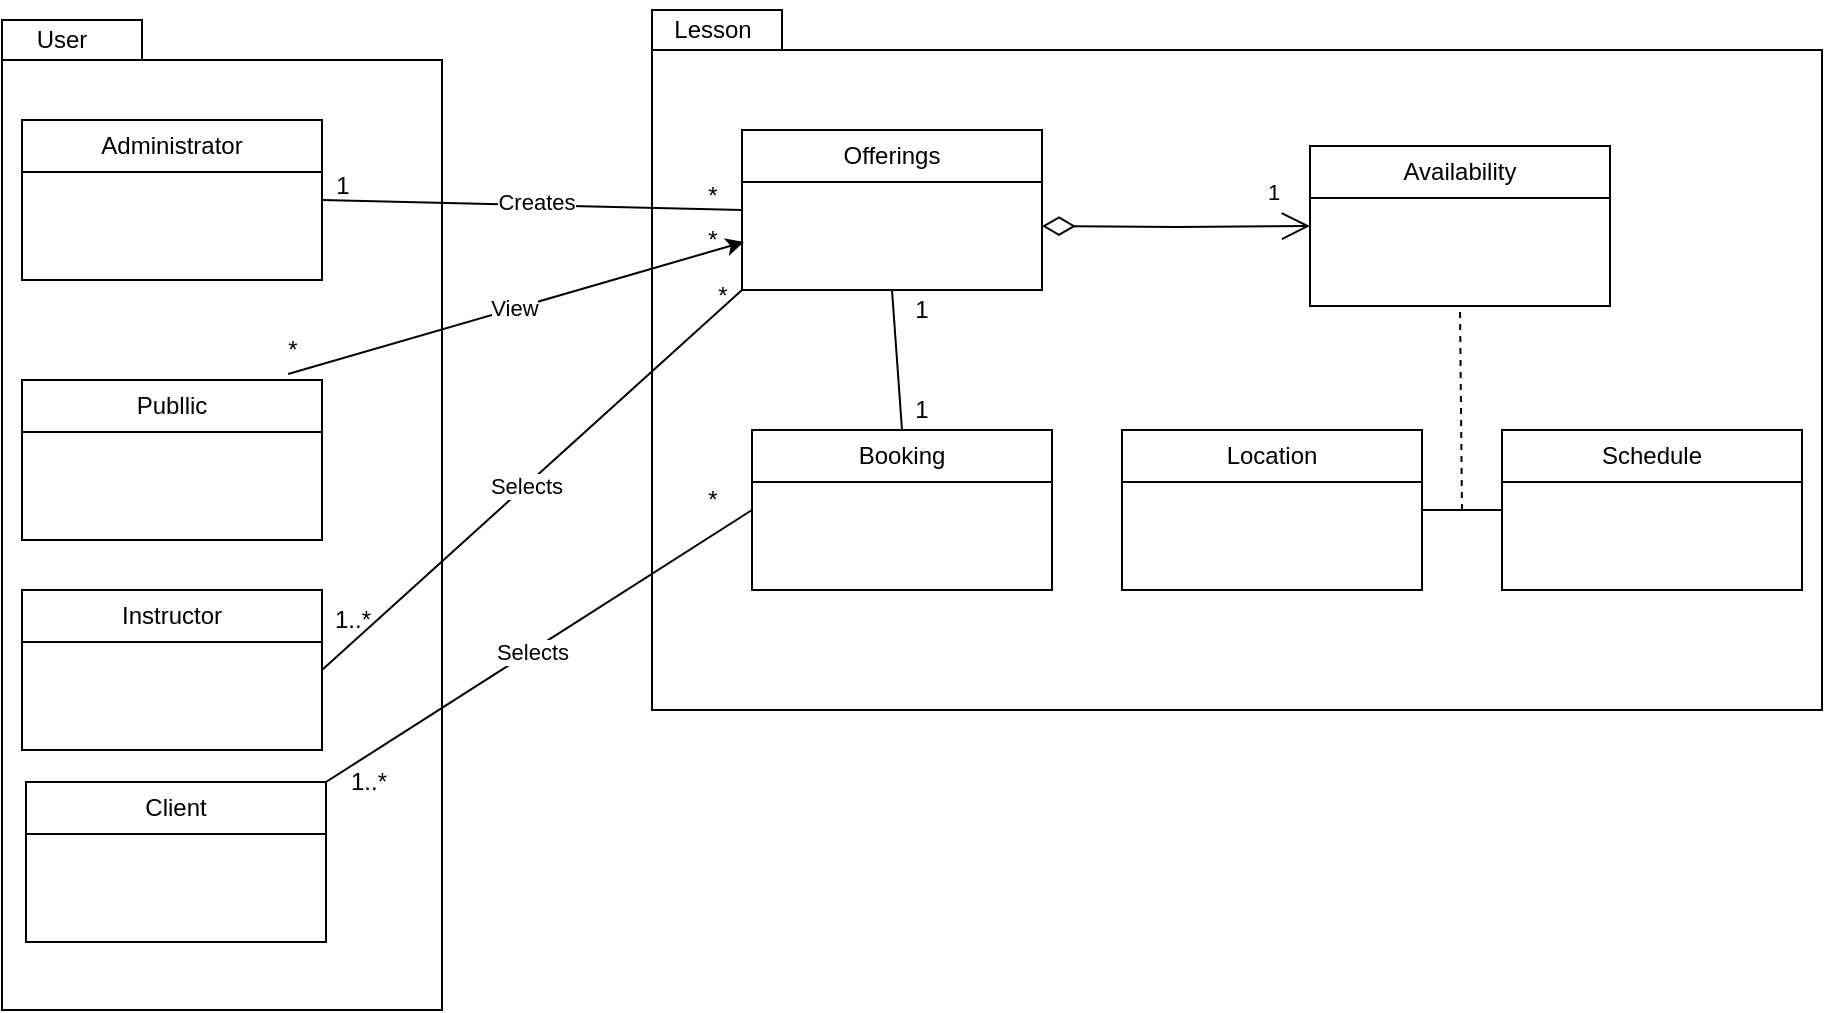 <mxfile version="24.7.17">
  <diagram name="Page-1" id="aZ8WxLwgLU9RSPt2t5Ea">
    <mxGraphModel dx="794" dy="519" grid="1" gridSize="10" guides="1" tooltips="1" connect="1" arrows="1" fold="1" page="1" pageScale="1" pageWidth="850" pageHeight="1100" math="0" shadow="0">
      <root>
        <mxCell id="0" />
        <mxCell id="1" parent="0" />
        <mxCell id="5j9k3lIkdMJ-crvnFNKY-48" value="" style="shape=folder;fontStyle=1;spacingTop=10;tabWidth=65;tabHeight=20;tabPosition=left;html=1;whiteSpace=wrap;" parent="1" vertex="1">
          <mxGeometry x="375" y="340" width="585" height="350" as="geometry" />
        </mxCell>
        <mxCell id="5j9k3lIkdMJ-crvnFNKY-43" value="" style="shape=folder;fontStyle=1;spacingTop=10;tabWidth=70;tabHeight=20;tabPosition=left;html=1;whiteSpace=wrap;" parent="1" vertex="1">
          <mxGeometry x="50" y="345" width="220" height="495" as="geometry" />
        </mxCell>
        <mxCell id="5j9k3lIkdMJ-crvnFNKY-1" value="Administrator" style="swimlane;fontStyle=0;childLayout=stackLayout;horizontal=1;startSize=26;fillColor=none;horizontalStack=0;resizeParent=1;resizeParentMax=0;resizeLast=0;collapsible=1;marginBottom=0;whiteSpace=wrap;html=1;" parent="1" vertex="1">
          <mxGeometry x="60" y="395" width="150" height="80" as="geometry" />
        </mxCell>
        <mxCell id="5j9k3lIkdMJ-crvnFNKY-9" value="Instructor" style="swimlane;fontStyle=0;childLayout=stackLayout;horizontal=1;startSize=26;fillColor=none;horizontalStack=0;resizeParent=1;resizeParentMax=0;resizeLast=0;collapsible=1;marginBottom=0;whiteSpace=wrap;html=1;" parent="1" vertex="1">
          <mxGeometry x="60" y="630" width="150" height="80" as="geometry" />
        </mxCell>
        <mxCell id="5j9k3lIkdMJ-crvnFNKY-14" value="Offerings" style="swimlane;fontStyle=0;childLayout=stackLayout;horizontal=1;startSize=26;fillColor=none;horizontalStack=0;resizeParent=1;resizeParentMax=0;resizeLast=0;collapsible=1;marginBottom=0;whiteSpace=wrap;html=1;" parent="1" vertex="1">
          <mxGeometry x="420" y="400" width="150" height="80" as="geometry" />
        </mxCell>
        <mxCell id="5j9k3lIkdMJ-crvnFNKY-15" value="Availability" style="swimlane;fontStyle=0;childLayout=stackLayout;horizontal=1;startSize=26;fillColor=none;horizontalStack=0;resizeParent=1;resizeParentMax=0;resizeLast=0;collapsible=1;marginBottom=0;whiteSpace=wrap;html=1;" parent="1" vertex="1">
          <mxGeometry x="704" y="408" width="150" height="80" as="geometry" />
        </mxCell>
        <mxCell id="5j9k3lIkdMJ-crvnFNKY-16" value="Location" style="swimlane;fontStyle=0;childLayout=stackLayout;horizontal=1;startSize=26;fillColor=none;horizontalStack=0;resizeParent=1;resizeParentMax=0;resizeLast=0;collapsible=1;marginBottom=0;whiteSpace=wrap;html=1;" parent="1" vertex="1">
          <mxGeometry x="610" y="550" width="150" height="80" as="geometry" />
        </mxCell>
        <mxCell id="5j9k3lIkdMJ-crvnFNKY-19" value="" style="endArrow=none;html=1;rounded=0;exitX=1;exitY=0.5;exitDx=0;exitDy=0;entryX=0;entryY=0.5;entryDx=0;entryDy=0;" parent="1" source="5j9k3lIkdMJ-crvnFNKY-1" target="5j9k3lIkdMJ-crvnFNKY-14" edge="1">
          <mxGeometry width="50" height="50" relative="1" as="geometry">
            <mxPoint x="400" y="580" as="sourcePoint" />
            <mxPoint x="450" y="530" as="targetPoint" />
          </mxGeometry>
        </mxCell>
        <mxCell id="5j9k3lIkdMJ-crvnFNKY-20" value="Creates" style="edgeLabel;html=1;align=center;verticalAlign=middle;resizable=0;points=[];" parent="5j9k3lIkdMJ-crvnFNKY-19" vertex="1" connectable="0">
          <mxGeometry x="0.015" y="2" relative="1" as="geometry">
            <mxPoint as="offset" />
          </mxGeometry>
        </mxCell>
        <mxCell id="5j9k3lIkdMJ-crvnFNKY-21" value="" style="endArrow=none;html=1;rounded=0;exitX=1;exitY=0.5;exitDx=0;exitDy=0;entryX=0;entryY=1;entryDx=0;entryDy=0;" parent="1" source="5j9k3lIkdMJ-crvnFNKY-9" target="5j9k3lIkdMJ-crvnFNKY-14" edge="1">
          <mxGeometry width="50" height="50" relative="1" as="geometry">
            <mxPoint x="400" y="580" as="sourcePoint" />
            <mxPoint x="360" y="480" as="targetPoint" />
          </mxGeometry>
        </mxCell>
        <mxCell id="5j9k3lIkdMJ-crvnFNKY-22" value="Selects" style="edgeLabel;html=1;align=center;verticalAlign=middle;resizable=0;points=[];" parent="5j9k3lIkdMJ-crvnFNKY-21" vertex="1" connectable="0">
          <mxGeometry x="-0.033" relative="1" as="geometry">
            <mxPoint as="offset" />
          </mxGeometry>
        </mxCell>
        <mxCell id="5j9k3lIkdMJ-crvnFNKY-24" value="Publlic" style="swimlane;fontStyle=0;childLayout=stackLayout;horizontal=1;startSize=26;fillColor=none;horizontalStack=0;resizeParent=1;resizeParentMax=0;resizeLast=0;collapsible=1;marginBottom=0;whiteSpace=wrap;html=1;" parent="1" vertex="1">
          <mxGeometry x="60" y="525" width="150" height="80" as="geometry" />
        </mxCell>
        <mxCell id="5j9k3lIkdMJ-crvnFNKY-29" value="1" style="text;html=1;align=center;verticalAlign=middle;resizable=0;points=[];autosize=1;strokeColor=none;fillColor=none;" parent="1" vertex="1">
          <mxGeometry x="205" y="413" width="30" height="30" as="geometry" />
        </mxCell>
        <mxCell id="5j9k3lIkdMJ-crvnFNKY-30" value="*" style="text;html=1;align=center;verticalAlign=middle;resizable=0;points=[];autosize=1;strokeColor=none;fillColor=none;" parent="1" vertex="1">
          <mxGeometry x="390" y="418" width="30" height="30" as="geometry" />
        </mxCell>
        <mxCell id="5j9k3lIkdMJ-crvnFNKY-32" value="*" style="text;html=1;align=center;verticalAlign=middle;resizable=0;points=[];autosize=1;strokeColor=none;fillColor=none;" parent="1" vertex="1">
          <mxGeometry x="390" y="440" width="30" height="30" as="geometry" />
        </mxCell>
        <mxCell id="5j9k3lIkdMJ-crvnFNKY-33" value="1..*" style="text;html=1;align=center;verticalAlign=middle;resizable=0;points=[];autosize=1;strokeColor=none;fillColor=none;" parent="1" vertex="1">
          <mxGeometry x="205" y="630" width="40" height="30" as="geometry" />
        </mxCell>
        <mxCell id="5j9k3lIkdMJ-crvnFNKY-34" value="*" style="text;html=1;align=center;verticalAlign=middle;resizable=0;points=[];autosize=1;strokeColor=none;fillColor=none;" parent="1" vertex="1">
          <mxGeometry x="395" y="468" width="30" height="30" as="geometry" />
        </mxCell>
        <mxCell id="5j9k3lIkdMJ-crvnFNKY-42" value="*" style="text;html=1;align=center;verticalAlign=middle;resizable=0;points=[];autosize=1;strokeColor=none;fillColor=none;" parent="1" vertex="1">
          <mxGeometry x="180" y="495" width="30" height="30" as="geometry" />
        </mxCell>
        <mxCell id="5j9k3lIkdMJ-crvnFNKY-45" value="User" style="text;html=1;align=center;verticalAlign=middle;whiteSpace=wrap;rounded=0;" parent="1" vertex="1">
          <mxGeometry x="50" y="340" width="60" height="30" as="geometry" />
        </mxCell>
        <mxCell id="5j9k3lIkdMJ-crvnFNKY-46" value="" style="endArrow=classic;html=1;rounded=0;exitX=0.887;exitY=-0.037;exitDx=0;exitDy=0;exitPerimeter=0;entryX=1.033;entryY=0.533;entryDx=0;entryDy=0;entryPerimeter=0;" parent="1" source="5j9k3lIkdMJ-crvnFNKY-24" target="5j9k3lIkdMJ-crvnFNKY-32" edge="1">
          <mxGeometry width="50" height="50" relative="1" as="geometry">
            <mxPoint x="400" y="670" as="sourcePoint" />
            <mxPoint x="450" y="620" as="targetPoint" />
          </mxGeometry>
        </mxCell>
        <mxCell id="5j9k3lIkdMJ-crvnFNKY-47" value="View" style="edgeLabel;html=1;align=center;verticalAlign=middle;resizable=0;points=[];" parent="5j9k3lIkdMJ-crvnFNKY-46" vertex="1" connectable="0">
          <mxGeometry x="-0.008" y="1" relative="1" as="geometry">
            <mxPoint as="offset" />
          </mxGeometry>
        </mxCell>
        <mxCell id="5j9k3lIkdMJ-crvnFNKY-50" value="Lesson" style="text;html=1;align=center;verticalAlign=middle;resizable=0;points=[];autosize=1;strokeColor=none;fillColor=none;" parent="1" vertex="1">
          <mxGeometry x="370" y="335" width="70" height="30" as="geometry" />
        </mxCell>
        <mxCell id="QU6NDBI5uA3ajZwRykNS-3" value="1" style="endArrow=open;html=1;endSize=12;startArrow=diamondThin;startSize=14;startFill=0;edgeStyle=orthogonalEdgeStyle;align=left;verticalAlign=bottom;rounded=0;entryX=0;entryY=0.5;entryDx=0;entryDy=0;" parent="1" edge="1" target="5j9k3lIkdMJ-crvnFNKY-15">
          <mxGeometry x="0.667" y="8" relative="1" as="geometry">
            <mxPoint x="570" y="448" as="sourcePoint" />
            <mxPoint x="630" y="448" as="targetPoint" />
            <mxPoint as="offset" />
          </mxGeometry>
        </mxCell>
        <mxCell id="1IWL1GZMBZLKJ0WoA70C-1" value="Client" style="swimlane;fontStyle=0;childLayout=stackLayout;horizontal=1;startSize=26;fillColor=none;horizontalStack=0;resizeParent=1;resizeParentMax=0;resizeLast=0;collapsible=1;marginBottom=0;whiteSpace=wrap;html=1;" parent="1" vertex="1">
          <mxGeometry x="62" y="726" width="150" height="80" as="geometry" />
        </mxCell>
        <mxCell id="1IWL1GZMBZLKJ0WoA70C-2" value="" style="endArrow=none;html=1;rounded=0;exitX=1;exitY=0.5;exitDx=0;exitDy=0;entryX=0;entryY=0.5;entryDx=0;entryDy=0;" parent="1" edge="1" target="Hmi0GM63W4z6QOPwWjJ4-4">
          <mxGeometry width="50" height="50" relative="1" as="geometry">
            <mxPoint x="212" y="726" as="sourcePoint" />
            <mxPoint x="450" y="480" as="targetPoint" />
          </mxGeometry>
        </mxCell>
        <mxCell id="1IWL1GZMBZLKJ0WoA70C-3" value="Selects" style="edgeLabel;html=1;align=center;verticalAlign=middle;resizable=0;points=[];" parent="1IWL1GZMBZLKJ0WoA70C-2" vertex="1" connectable="0">
          <mxGeometry x="-0.033" relative="1" as="geometry">
            <mxPoint as="offset" />
          </mxGeometry>
        </mxCell>
        <mxCell id="1IWL1GZMBZLKJ0WoA70C-4" value="1..*" style="text;html=1;align=center;verticalAlign=middle;resizable=0;points=[];autosize=1;strokeColor=none;fillColor=none;" parent="1" vertex="1">
          <mxGeometry x="213" y="711" width="40" height="30" as="geometry" />
        </mxCell>
        <mxCell id="1IWL1GZMBZLKJ0WoA70C-7" value="*" style="text;html=1;align=center;verticalAlign=middle;resizable=0;points=[];autosize=1;strokeColor=none;fillColor=none;" parent="1" vertex="1">
          <mxGeometry x="390" y="570" width="30" height="30" as="geometry" />
        </mxCell>
        <mxCell id="Hmi0GM63W4z6QOPwWjJ4-1" value="Schedule" style="swimlane;fontStyle=0;childLayout=stackLayout;horizontal=1;startSize=26;fillColor=none;horizontalStack=0;resizeParent=1;resizeParentMax=0;resizeLast=0;collapsible=1;marginBottom=0;whiteSpace=wrap;html=1;" vertex="1" parent="1">
          <mxGeometry x="800" y="550" width="150" height="80" as="geometry" />
        </mxCell>
        <mxCell id="Hmi0GM63W4z6QOPwWjJ4-2" value="" style="endArrow=none;html=1;rounded=0;entryX=0;entryY=0.5;entryDx=0;entryDy=0;exitX=1;exitY=0.5;exitDx=0;exitDy=0;" edge="1" parent="1" source="5j9k3lIkdMJ-crvnFNKY-16" target="Hmi0GM63W4z6QOPwWjJ4-1">
          <mxGeometry width="50" height="50" relative="1" as="geometry">
            <mxPoint x="760" y="600" as="sourcePoint" />
            <mxPoint x="810" y="550" as="targetPoint" />
          </mxGeometry>
        </mxCell>
        <mxCell id="Hmi0GM63W4z6QOPwWjJ4-3" value="" style="endArrow=none;dashed=1;html=1;rounded=0;entryX=0.5;entryY=1;entryDx=0;entryDy=0;" edge="1" parent="1" target="5j9k3lIkdMJ-crvnFNKY-15">
          <mxGeometry width="50" height="50" relative="1" as="geometry">
            <mxPoint x="780" y="590" as="sourcePoint" />
            <mxPoint x="810" y="510" as="targetPoint" />
          </mxGeometry>
        </mxCell>
        <mxCell id="Hmi0GM63W4z6QOPwWjJ4-4" value="Booking" style="swimlane;fontStyle=0;childLayout=stackLayout;horizontal=1;startSize=26;fillColor=none;horizontalStack=0;resizeParent=1;resizeParentMax=0;resizeLast=0;collapsible=1;marginBottom=0;whiteSpace=wrap;html=1;" vertex="1" parent="1">
          <mxGeometry x="425" y="550" width="150" height="80" as="geometry" />
        </mxCell>
        <mxCell id="Hmi0GM63W4z6QOPwWjJ4-5" value="" style="endArrow=none;html=1;rounded=0;entryX=0.5;entryY=1;entryDx=0;entryDy=0;" edge="1" parent="1" target="5j9k3lIkdMJ-crvnFNKY-14">
          <mxGeometry width="50" height="50" relative="1" as="geometry">
            <mxPoint x="500" y="550" as="sourcePoint" />
            <mxPoint x="550" y="500" as="targetPoint" />
          </mxGeometry>
        </mxCell>
        <mxCell id="Hmi0GM63W4z6QOPwWjJ4-6" value="1" style="text;html=1;align=center;verticalAlign=middle;whiteSpace=wrap;rounded=0;" vertex="1" parent="1">
          <mxGeometry x="480" y="525" width="60" height="30" as="geometry" />
        </mxCell>
        <mxCell id="Hmi0GM63W4z6QOPwWjJ4-7" value="1" style="text;html=1;align=center;verticalAlign=middle;whiteSpace=wrap;rounded=0;" vertex="1" parent="1">
          <mxGeometry x="480" y="475" width="60" height="30" as="geometry" />
        </mxCell>
      </root>
    </mxGraphModel>
  </diagram>
</mxfile>
